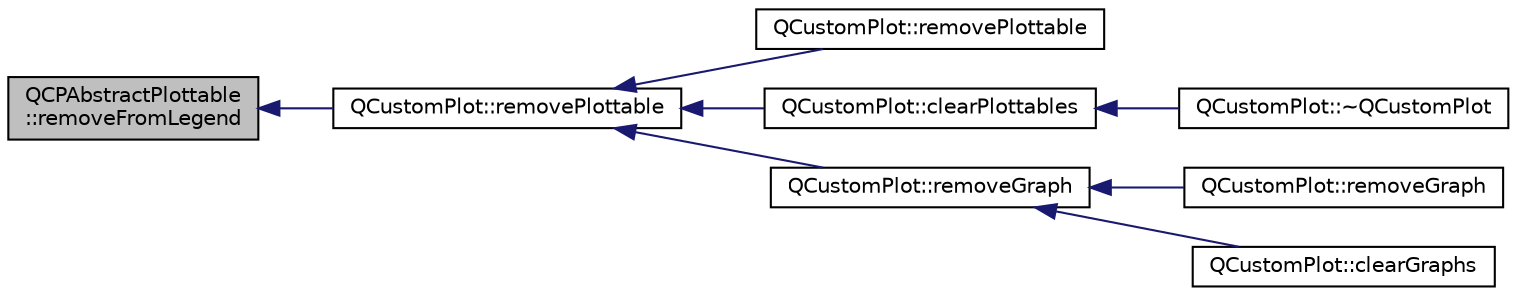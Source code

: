 digraph "QCPAbstractPlottable::removeFromLegend"
{
  edge [fontname="Helvetica",fontsize="10",labelfontname="Helvetica",labelfontsize="10"];
  node [fontname="Helvetica",fontsize="10",shape=record];
  rankdir="LR";
  Node297 [label="QCPAbstractPlottable\l::removeFromLegend",height=0.2,width=0.4,color="black", fillcolor="grey75", style="filled", fontcolor="black"];
  Node297 -> Node298 [dir="back",color="midnightblue",fontsize="10",style="solid",fontname="Helvetica"];
  Node298 [label="QCustomPlot::removePlottable",height=0.2,width=0.4,color="black", fillcolor="white", style="filled",URL="$dd/d9b/class_q_custom_plot.html#af3dafd56884208474f311d6226513ab2"];
  Node298 -> Node299 [dir="back",color="midnightblue",fontsize="10",style="solid",fontname="Helvetica"];
  Node299 [label="QCustomPlot::removePlottable",height=0.2,width=0.4,color="black", fillcolor="white", style="filled",URL="$dd/d9b/class_q_custom_plot.html#afc210e0021480f8119bccf37839dbcc8"];
  Node298 -> Node300 [dir="back",color="midnightblue",fontsize="10",style="solid",fontname="Helvetica"];
  Node300 [label="QCustomPlot::clearPlottables",height=0.2,width=0.4,color="black", fillcolor="white", style="filled",URL="$dd/d9b/class_q_custom_plot.html#a9a409bb3201878adb7ffba1c89c4e004"];
  Node300 -> Node301 [dir="back",color="midnightblue",fontsize="10",style="solid",fontname="Helvetica"];
  Node301 [label="QCustomPlot::~QCustomPlot",height=0.2,width=0.4,color="black", fillcolor="white", style="filled",URL="$dd/d9b/class_q_custom_plot.html#a75d9b6f599dcae706e45efd425c5499e"];
  Node298 -> Node302 [dir="back",color="midnightblue",fontsize="10",style="solid",fontname="Helvetica"];
  Node302 [label="QCustomPlot::removeGraph",height=0.2,width=0.4,color="black", fillcolor="white", style="filled",URL="$dd/d9b/class_q_custom_plot.html#a903561be895fb6528a770d66ac5e6713"];
  Node302 -> Node303 [dir="back",color="midnightblue",fontsize="10",style="solid",fontname="Helvetica"];
  Node303 [label="QCustomPlot::removeGraph",height=0.2,width=0.4,color="black", fillcolor="white", style="filled",URL="$dd/d9b/class_q_custom_plot.html#a9554b3d2d5b10c0f884bd4010b6c192c"];
  Node302 -> Node304 [dir="back",color="midnightblue",fontsize="10",style="solid",fontname="Helvetica"];
  Node304 [label="QCustomPlot::clearGraphs",height=0.2,width=0.4,color="black", fillcolor="white", style="filled",URL="$dd/d9b/class_q_custom_plot.html#ab0f3abff2d2f7df3668b5836f39207fa"];
}
